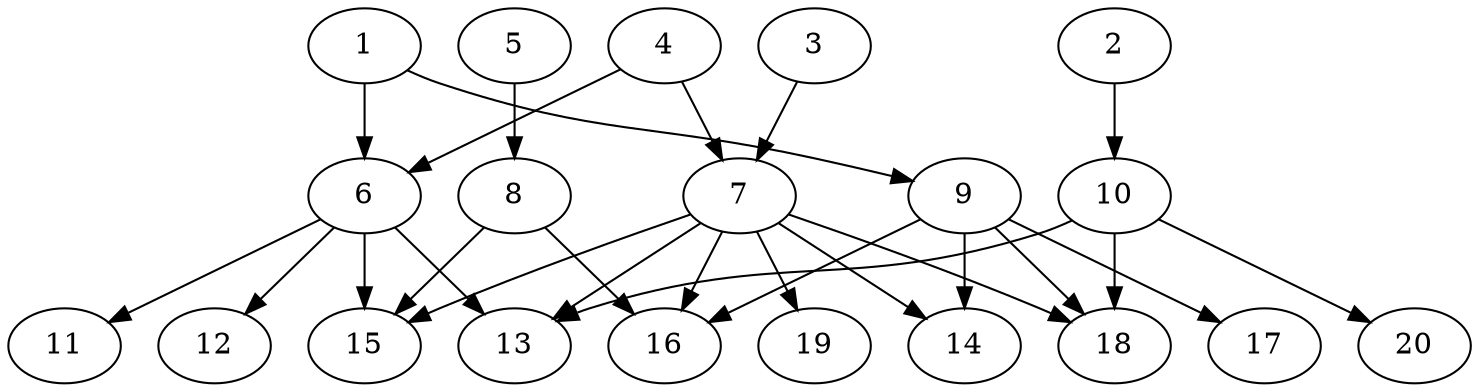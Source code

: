 // DAG automatically generated by daggen at Tue Jul 23 14:25:45 2019
// ./daggen --dot -n 20 --ccr 0.5 --fat 0.7 --regular 0.5 --density 0.6 --mindata 5242880 --maxdata 52428800 
digraph G {
  1 [size="78661632", alpha="0.16", expect_size="39330816"] 
  1 -> 6 [size ="39330816"]
  1 -> 9 [size ="39330816"]
  2 [size="83216384", alpha="0.05", expect_size="41608192"] 
  2 -> 10 [size ="41608192"]
  3 [size="16769024", alpha="0.16", expect_size="8384512"] 
  3 -> 7 [size ="8384512"]
  4 [size="17430528", alpha="0.01", expect_size="8715264"] 
  4 -> 6 [size ="8715264"]
  4 -> 7 [size ="8715264"]
  5 [size="36999168", alpha="0.02", expect_size="18499584"] 
  5 -> 8 [size ="18499584"]
  6 [size="12371968", alpha="0.18", expect_size="6185984"] 
  6 -> 11 [size ="6185984"]
  6 -> 12 [size ="6185984"]
  6 -> 13 [size ="6185984"]
  6 -> 15 [size ="6185984"]
  7 [size="49522688", alpha="0.11", expect_size="24761344"] 
  7 -> 13 [size ="24761344"]
  7 -> 14 [size ="24761344"]
  7 -> 15 [size ="24761344"]
  7 -> 16 [size ="24761344"]
  7 -> 18 [size ="24761344"]
  7 -> 19 [size ="24761344"]
  8 [size="100626432", alpha="0.01", expect_size="50313216"] 
  8 -> 15 [size ="50313216"]
  8 -> 16 [size ="50313216"]
  9 [size="82890752", alpha="0.19", expect_size="41445376"] 
  9 -> 14 [size ="41445376"]
  9 -> 16 [size ="41445376"]
  9 -> 17 [size ="41445376"]
  9 -> 18 [size ="41445376"]
  10 [size="21637120", alpha="0.03", expect_size="10818560"] 
  10 -> 13 [size ="10818560"]
  10 -> 18 [size ="10818560"]
  10 -> 20 [size ="10818560"]
  11 [size="104026112", alpha="0.12", expect_size="52013056"] 
  12 [size="85370880", alpha="0.17", expect_size="42685440"] 
  13 [size="14491648", alpha="0.08", expect_size="7245824"] 
  14 [size="91572224", alpha="0.11", expect_size="45786112"] 
  15 [size="97720320", alpha="0.18", expect_size="48860160"] 
  16 [size="12611584", alpha="0.14", expect_size="6305792"] 
  17 [size="98306048", alpha="0.12", expect_size="49153024"] 
  18 [size="55490560", alpha="0.08", expect_size="27745280"] 
  19 [size="61696000", alpha="0.10", expect_size="30848000"] 
  20 [size="55937024", alpha="0.17", expect_size="27968512"] 
}

